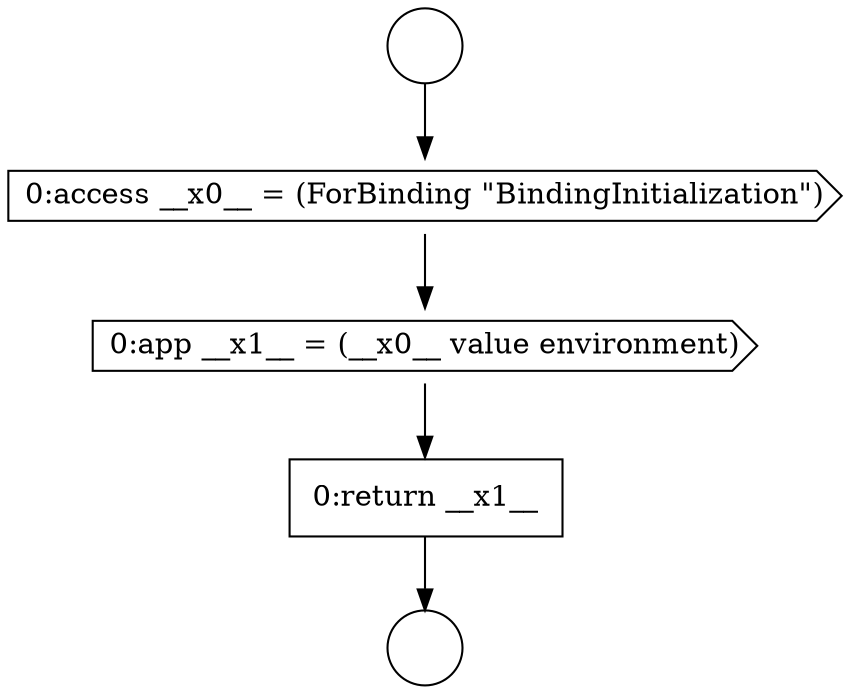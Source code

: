 digraph {
  node6723 [shape=cds, label=<<font color="black">0:access __x0__ = (ForBinding &quot;BindingInitialization&quot;)</font>> color="black" fillcolor="white" style=filled]
  node6724 [shape=cds, label=<<font color="black">0:app __x1__ = (__x0__ value environment)</font>> color="black" fillcolor="white" style=filled]
  node6725 [shape=none, margin=0, label=<<font color="black">
    <table border="0" cellborder="1" cellspacing="0" cellpadding="10">
      <tr><td align="left">0:return __x1__</td></tr>
    </table>
  </font>> color="black" fillcolor="white" style=filled]
  node6721 [shape=circle label=" " color="black" fillcolor="white" style=filled]
  node6722 [shape=circle label=" " color="black" fillcolor="white" style=filled]
  node6721 -> node6723 [ color="black"]
  node6723 -> node6724 [ color="black"]
  node6724 -> node6725 [ color="black"]
  node6725 -> node6722 [ color="black"]
}
